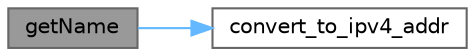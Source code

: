 digraph "getName"
{
 // LATEX_PDF_SIZE
  bgcolor="transparent";
  edge [fontname=Helvetica,fontsize=10,labelfontname=Helvetica,labelfontsize=10];
  node [fontname=Helvetica,fontsize=10,shape=box,height=0.2,width=0.4];
  rankdir="LR";
  Node1 [id="Node000001",label="getName",height=0.2,width=0.4,color="gray40", fillcolor="grey60", style="filled", fontcolor="black",tooltip="得到socket的名称"];
  Node1 -> Node2 [id="edge1_Node000001_Node000002",color="steelblue1",style="solid",tooltip=" "];
  Node2 [id="Node000002",label="convert_to_ipv4_addr",height=0.2,width=0.4,color="grey40", fillcolor="white", style="filled",URL="$common_8cpp.html#a49b6b52ee7c777373402142beb1d81bf",tooltip="IP 地址格式化。"];
}
